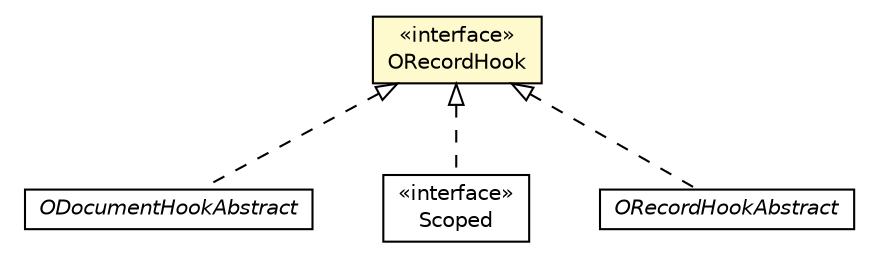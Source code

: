 #!/usr/local/bin/dot
#
# Class diagram 
# Generated by UMLGraph version R5_6-24-gf6e263 (http://www.umlgraph.org/)
#

digraph G {
	edge [fontname="Helvetica",fontsize=10,labelfontname="Helvetica",labelfontsize=10];
	node [fontname="Helvetica",fontsize=10,shape=plaintext];
	nodesep=0.25;
	ranksep=0.5;
	// com.orientechnologies.orient.core.hook.ODocumentHookAbstract
	c2995885 [label=<<table title="com.orientechnologies.orient.core.hook.ODocumentHookAbstract" border="0" cellborder="1" cellspacing="0" cellpadding="2" port="p" href="./ODocumentHookAbstract.html">
		<tr><td><table border="0" cellspacing="0" cellpadding="1">
<tr><td align="center" balign="center"><font face="Helvetica-Oblique"> ODocumentHookAbstract </font></td></tr>
		</table></td></tr>
		</table>>, URL="./ODocumentHookAbstract.html", fontname="Helvetica", fontcolor="black", fontsize=10.0];
	// com.orientechnologies.orient.core.hook.ORecordHook
	c2995886 [label=<<table title="com.orientechnologies.orient.core.hook.ORecordHook" border="0" cellborder="1" cellspacing="0" cellpadding="2" port="p" bgcolor="lemonChiffon" href="./ORecordHook.html">
		<tr><td><table border="0" cellspacing="0" cellpadding="1">
<tr><td align="center" balign="center"> &#171;interface&#187; </td></tr>
<tr><td align="center" balign="center"> ORecordHook </td></tr>
		</table></td></tr>
		</table>>, URL="./ORecordHook.html", fontname="Helvetica", fontcolor="black", fontsize=10.0];
	// com.orientechnologies.orient.core.hook.ORecordHook.Scoped
	c2995892 [label=<<table title="com.orientechnologies.orient.core.hook.ORecordHook.Scoped" border="0" cellborder="1" cellspacing="0" cellpadding="2" port="p" href="./ORecordHook.Scoped.html">
		<tr><td><table border="0" cellspacing="0" cellpadding="1">
<tr><td align="center" balign="center"> &#171;interface&#187; </td></tr>
<tr><td align="center" balign="center"> Scoped </td></tr>
		</table></td></tr>
		</table>>, URL="./ORecordHook.Scoped.html", fontname="Helvetica", fontcolor="black", fontsize=10.0];
	// com.orientechnologies.orient.core.hook.ORecordHookAbstract
	c2995893 [label=<<table title="com.orientechnologies.orient.core.hook.ORecordHookAbstract" border="0" cellborder="1" cellspacing="0" cellpadding="2" port="p" href="./ORecordHookAbstract.html">
		<tr><td><table border="0" cellspacing="0" cellpadding="1">
<tr><td align="center" balign="center"><font face="Helvetica-Oblique"> ORecordHookAbstract </font></td></tr>
		</table></td></tr>
		</table>>, URL="./ORecordHookAbstract.html", fontname="Helvetica", fontcolor="black", fontsize=10.0];
	//com.orientechnologies.orient.core.hook.ODocumentHookAbstract implements com.orientechnologies.orient.core.hook.ORecordHook
	c2995886:p -> c2995885:p [dir=back,arrowtail=empty,style=dashed];
	//com.orientechnologies.orient.core.hook.ORecordHook.Scoped implements com.orientechnologies.orient.core.hook.ORecordHook
	c2995886:p -> c2995892:p [dir=back,arrowtail=empty,style=dashed];
	//com.orientechnologies.orient.core.hook.ORecordHookAbstract implements com.orientechnologies.orient.core.hook.ORecordHook
	c2995886:p -> c2995893:p [dir=back,arrowtail=empty,style=dashed];
}

